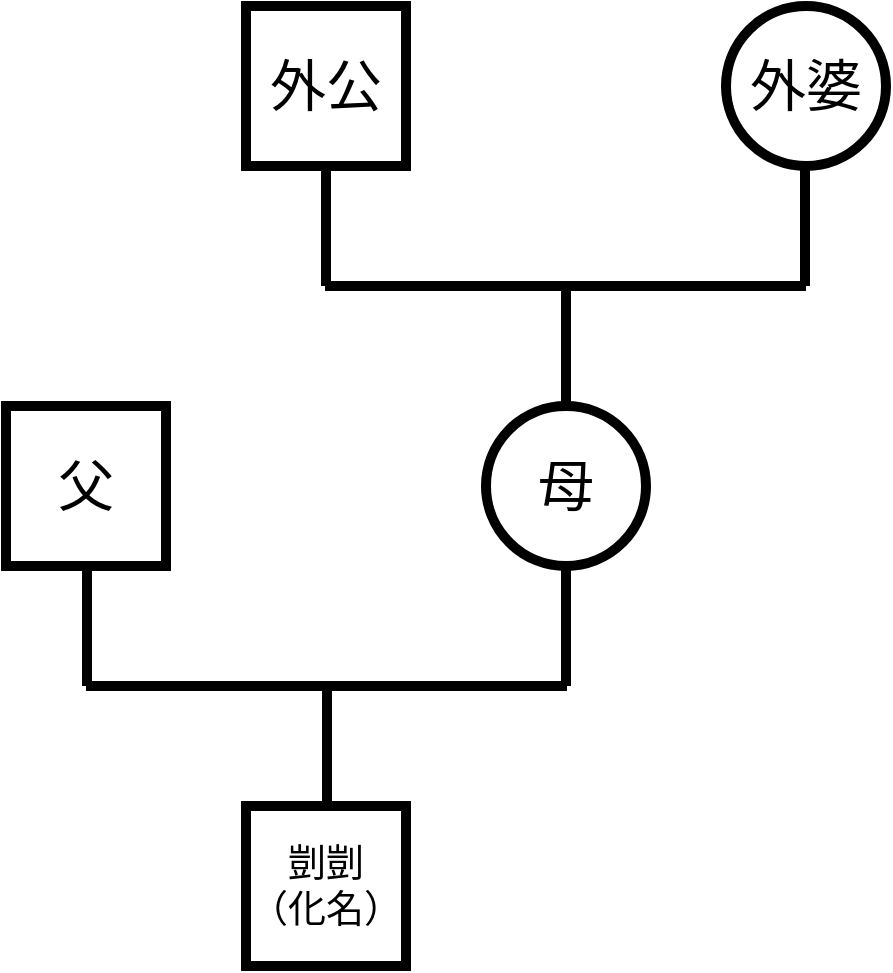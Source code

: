 <mxfile version="26.2.9">
  <diagram name="Page-1" id="m5DJ417UxSl8OukzzsTY">
    <mxGraphModel dx="1428" dy="863" grid="1" gridSize="10" guides="1" tooltips="1" connect="1" arrows="1" fold="1" page="1" pageScale="1" pageWidth="850" pageHeight="1100" math="0" shadow="0">
      <root>
        <mxCell id="0" />
        <mxCell id="1" parent="0" />
        <mxCell id="ATchxaflrgWrS_Gu--4H-1" value="&lt;font style=&quot;font-size: 28px;&quot;&gt;外公&lt;/font&gt;" style="whiteSpace=wrap;html=1;aspect=fixed;strokeWidth=5;" vertex="1" parent="1">
          <mxGeometry x="350" y="220" width="80" height="80" as="geometry" />
        </mxCell>
        <mxCell id="ATchxaflrgWrS_Gu--4H-2" value="&lt;font style=&quot;font-size: 28px;&quot;&gt;外婆&lt;/font&gt;" style="ellipse;whiteSpace=wrap;html=1;aspect=fixed;strokeWidth=5;" vertex="1" parent="1">
          <mxGeometry x="590" y="220" width="80" height="80" as="geometry" />
        </mxCell>
        <mxCell id="ATchxaflrgWrS_Gu--4H-3" value="" style="endArrow=none;html=1;rounded=0;strokeWidth=5;" edge="1" parent="1">
          <mxGeometry width="50" height="50" relative="1" as="geometry">
            <mxPoint x="390" y="360" as="sourcePoint" />
            <mxPoint x="390" y="300" as="targetPoint" />
          </mxGeometry>
        </mxCell>
        <mxCell id="ATchxaflrgWrS_Gu--4H-4" value="" style="endArrow=none;html=1;rounded=0;strokeWidth=5;" edge="1" parent="1">
          <mxGeometry width="50" height="50" relative="1" as="geometry">
            <mxPoint x="629.5" y="360" as="sourcePoint" />
            <mxPoint x="629.5" y="300" as="targetPoint" />
          </mxGeometry>
        </mxCell>
        <mxCell id="ATchxaflrgWrS_Gu--4H-5" value="" style="endArrow=none;html=1;rounded=0;strokeWidth=5;" edge="1" parent="1">
          <mxGeometry width="50" height="50" relative="1" as="geometry">
            <mxPoint x="630" y="360" as="sourcePoint" />
            <mxPoint x="389.5" y="360" as="targetPoint" />
          </mxGeometry>
        </mxCell>
        <mxCell id="ATchxaflrgWrS_Gu--4H-6" value="" style="endArrow=none;html=1;rounded=0;strokeWidth=5;" edge="1" parent="1">
          <mxGeometry width="50" height="50" relative="1" as="geometry">
            <mxPoint x="510" y="420" as="sourcePoint" />
            <mxPoint x="510" y="360" as="targetPoint" />
          </mxGeometry>
        </mxCell>
        <mxCell id="ATchxaflrgWrS_Gu--4H-7" value="&lt;font style=&quot;font-size: 28px;&quot;&gt;母&lt;/font&gt;" style="ellipse;whiteSpace=wrap;html=1;aspect=fixed;strokeWidth=5;" vertex="1" parent="1">
          <mxGeometry x="470" y="420" width="80" height="80" as="geometry" />
        </mxCell>
        <mxCell id="ATchxaflrgWrS_Gu--4H-8" value="&lt;font style=&quot;font-size: 28px;&quot;&gt;父&lt;/font&gt;" style="whiteSpace=wrap;html=1;aspect=fixed;strokeWidth=5;" vertex="1" parent="1">
          <mxGeometry x="230" y="420" width="80" height="80" as="geometry" />
        </mxCell>
        <mxCell id="ATchxaflrgWrS_Gu--4H-9" value="&lt;font style=&quot;font-size: 19px;&quot;&gt;剴剴&lt;/font&gt;&lt;div&gt;&lt;font style=&quot;font-size: 19px;&quot;&gt;（化名）&lt;/font&gt;&lt;/div&gt;" style="whiteSpace=wrap;html=1;aspect=fixed;strokeWidth=5;" vertex="1" parent="1">
          <mxGeometry x="350" y="620" width="80" height="80" as="geometry" />
        </mxCell>
        <mxCell id="ATchxaflrgWrS_Gu--4H-10" value="" style="endArrow=none;html=1;rounded=0;strokeWidth=5;" edge="1" parent="1">
          <mxGeometry width="50" height="50" relative="1" as="geometry">
            <mxPoint x="270.5" y="560" as="sourcePoint" />
            <mxPoint x="270.5" y="500" as="targetPoint" />
          </mxGeometry>
        </mxCell>
        <mxCell id="ATchxaflrgWrS_Gu--4H-11" value="" style="endArrow=none;html=1;rounded=0;strokeWidth=5;" edge="1" parent="1">
          <mxGeometry width="50" height="50" relative="1" as="geometry">
            <mxPoint x="510" y="560" as="sourcePoint" />
            <mxPoint x="510" y="500" as="targetPoint" />
          </mxGeometry>
        </mxCell>
        <mxCell id="ATchxaflrgWrS_Gu--4H-12" value="" style="endArrow=none;html=1;rounded=0;strokeWidth=5;" edge="1" parent="1">
          <mxGeometry width="50" height="50" relative="1" as="geometry">
            <mxPoint x="510.5" y="560" as="sourcePoint" />
            <mxPoint x="270" y="560" as="targetPoint" />
          </mxGeometry>
        </mxCell>
        <mxCell id="ATchxaflrgWrS_Gu--4H-13" value="" style="endArrow=none;html=1;rounded=0;strokeWidth=5;" edge="1" parent="1">
          <mxGeometry width="50" height="50" relative="1" as="geometry">
            <mxPoint x="390.5" y="620" as="sourcePoint" />
            <mxPoint x="390.5" y="560" as="targetPoint" />
          </mxGeometry>
        </mxCell>
      </root>
    </mxGraphModel>
  </diagram>
</mxfile>
